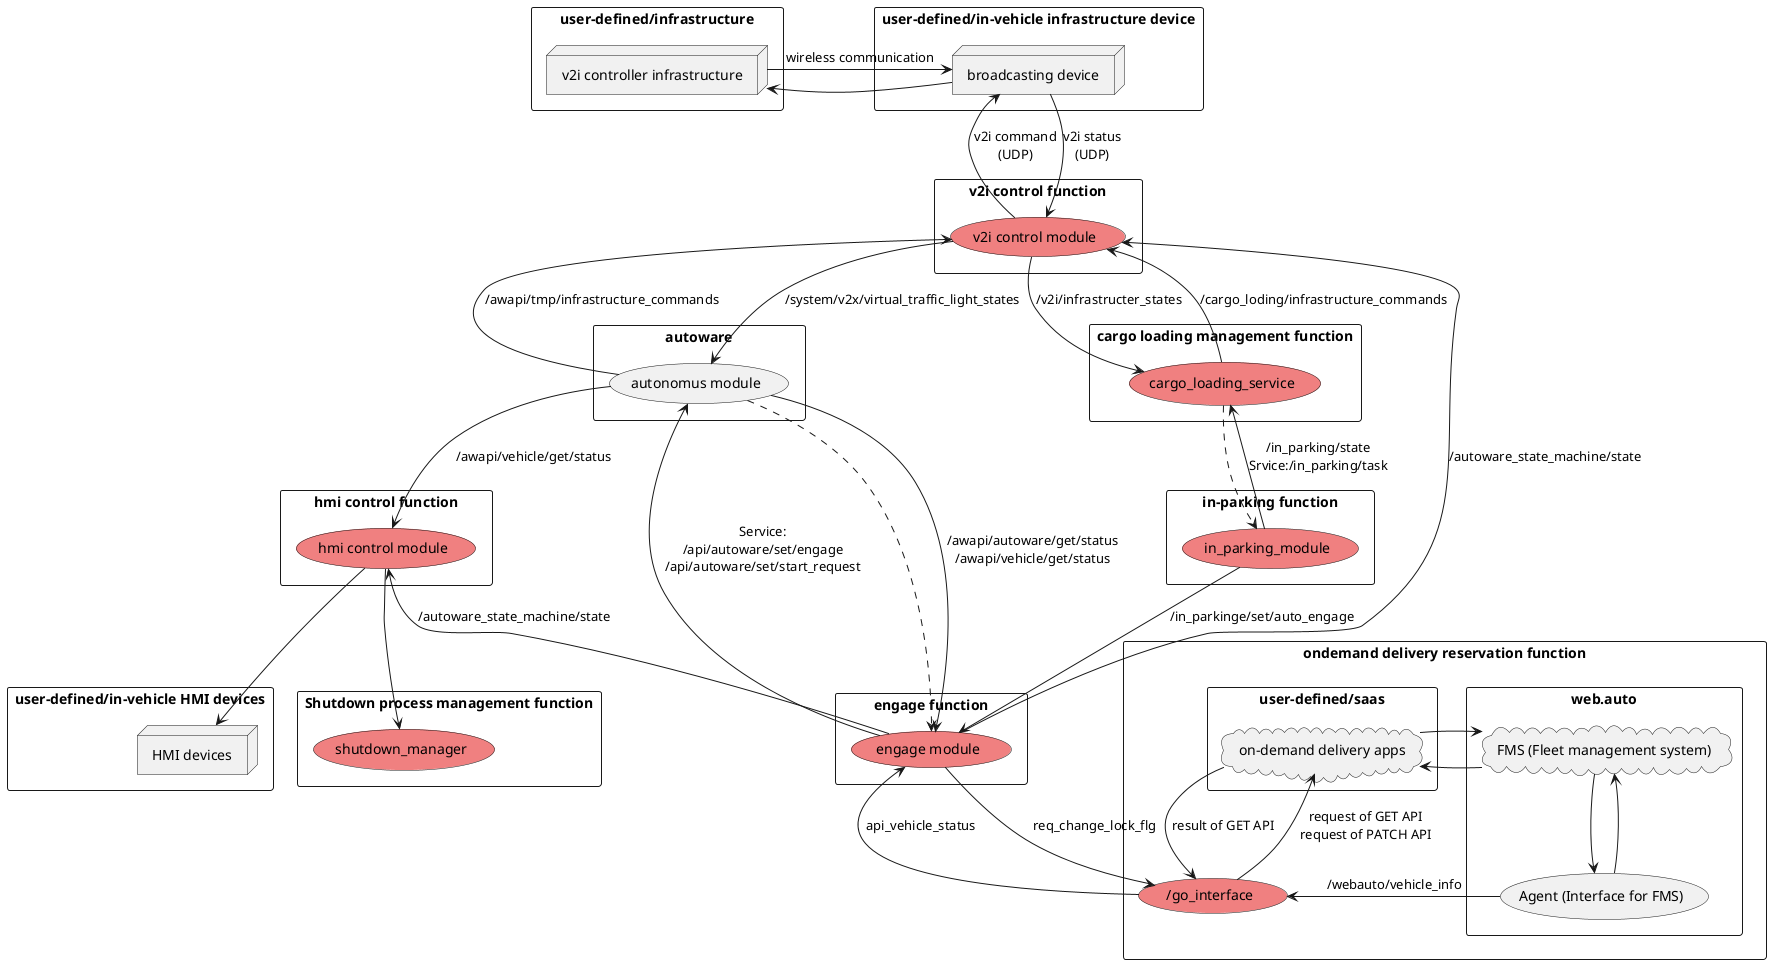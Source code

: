 @startuml
rectangle "autoware" {
  usecase "autonomus module"
}

rectangle "v2i control function" {
  usecase "v2i control module" #LightCoral
}
rectangle "user-defined/in-vehicle infrastructure device" {
    node "broadcasting device"
}
rectangle "user-defined/infrastructure" {
    node "v2i controller infrastructure"
}

rectangle "in-parking function" {
    usecase "in_parking_module" #LightCoral
}

rectangle "engage function"{
    usecase "engage module"  #LightCoral
}

rectangle "cargo loading management function"{
  usecase "cargo_loading_service"  #LightCoral
}

rectangle "ondemand delivery reservation function" {
  rectangle "web.auto" {
    cloud "FMS (Fleet management system)" as FMS
    usecase "Agent (Interface for FMS)" as Agent
  }
  rectangle "user-defined/saas" {
    cloud "on-demand delivery apps" as DeliveryApp
  }
  usecase "/go_interface" #LightCoral
}

rectangle "Shutdown process management function" {
    usecase "shutdown_manager" #LightCoral
}

rectangle "hmi control function" {
  usecase "hmi control module" #LightCoral
}

  rectangle "user-defined/in-vehicle HMI devices" {
    node "HMI devices"
  }

(v2i controller infrastructure) -right-> (broadcasting device) : wireless communication
(v2i controller infrastructure) <-right- (broadcasting device) : " "



(broadcasting device) <-- (v2i control module) : v2i command\n(UDP)
(broadcasting device) --> (v2i control module) : v2i status\n(UDP)

(v2i control module) --> (cargo_loading_service) : /v2i/infrastructer_states
(v2i control module) <-- (cargo_loading_service) : /cargo_loding/infrastructure_commands
(v2i control module) <-- (engage module) : /autoware_state_machine/state

(engage module) -> (/go_interface) : req_change_lock_flg
(engage module) <-- (/go_interface) : api_vehicle_status

(cargo_loading_service) <-- (in_parking_module) : /in_parking/state\nSrvice:/in_parking/task
(cargo_loading_service) .-> (in_parking_module) : " "


(in_parking_module) --> (engage module) : /in_parkinge/set/auto_engage

(v2i control module) <-- (autonomus module)  : /awapi/tmp/infrastructure_commands
(v2i control module) --> (autonomus module)  : /system/v2x/virtual_traffic_light_states


(autonomus module) <--- (engage module) : Service:\n/api/autoware/set/engage\n/api/autoware/set/start_request
(autonomus module) .--> (engage module) 

(autonomus module) --> (hmi control module) : /awapi/vehicle/get/status

(FMS) -> (DeliveryApp)
(FMS) <- (DeliveryApp)
(FMS) --> (Agent)
(FMS) <-- (Agent)
(Agent) -> (/go_interface) : /webauto/vehicle_info
(DeliveryApp) -->  (/go_interface) : result of GET API
(DeliveryApp) <-- (/go_interface) : request of GET API\nrequest of PATCH API

(hmi control module) <-- (engage module) : /autoware_state_machine/state

(hmi control module) --> (HMI devices)
(hmi control module)--> (shutdown_manager)

(autonomus module) --> (engage module) : /awapi/autoware/get/status\n/awapi/vehicle/get/status

@enduml
